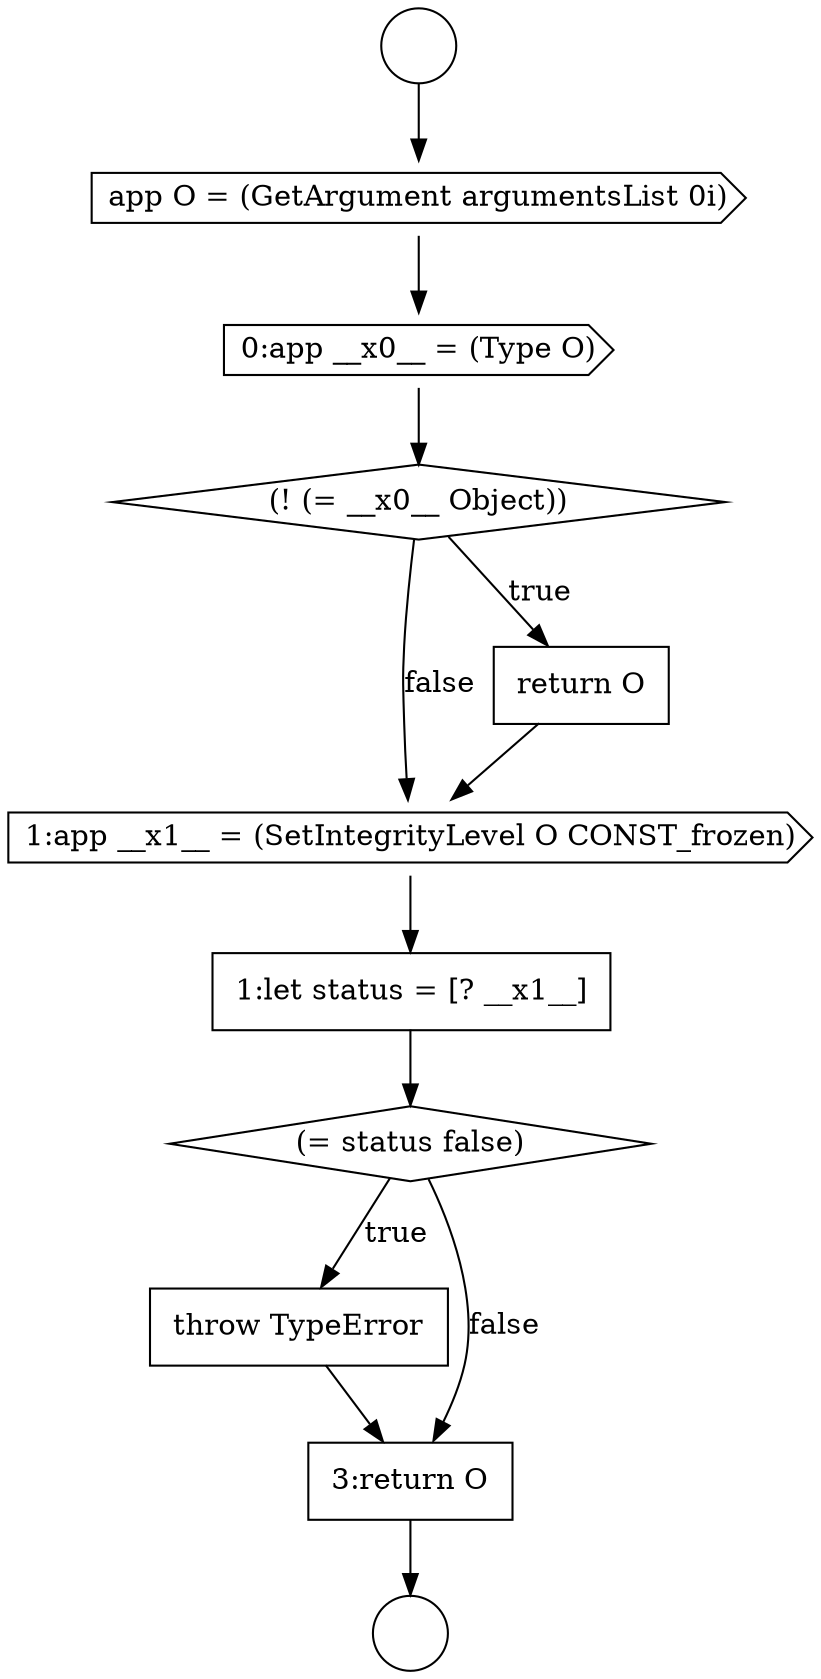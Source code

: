 digraph {
  node12356 [shape=none, margin=0, label=<<font color="black">
    <table border="0" cellborder="1" cellspacing="0" cellpadding="10">
      <tr><td align="left">throw TypeError</td></tr>
    </table>
  </font>> color="black" fillcolor="white" style=filled]
  node12351 [shape=diamond, label=<<font color="black">(! (= __x0__ Object))</font>> color="black" fillcolor="white" style=filled]
  node12347 [shape=circle label=" " color="black" fillcolor="white" style=filled]
  node12350 [shape=cds, label=<<font color="black">0:app __x0__ = (Type O)</font>> color="black" fillcolor="white" style=filled]
  node12353 [shape=cds, label=<<font color="black">1:app __x1__ = (SetIntegrityLevel O CONST_frozen)</font>> color="black" fillcolor="white" style=filled]
  node12357 [shape=none, margin=0, label=<<font color="black">
    <table border="0" cellborder="1" cellspacing="0" cellpadding="10">
      <tr><td align="left">3:return O</td></tr>
    </table>
  </font>> color="black" fillcolor="white" style=filled]
  node12349 [shape=cds, label=<<font color="black">app O = (GetArgument argumentsList 0i)</font>> color="black" fillcolor="white" style=filled]
  node12354 [shape=none, margin=0, label=<<font color="black">
    <table border="0" cellborder="1" cellspacing="0" cellpadding="10">
      <tr><td align="left">1:let status = [? __x1__]</td></tr>
    </table>
  </font>> color="black" fillcolor="white" style=filled]
  node12355 [shape=diamond, label=<<font color="black">(= status false)</font>> color="black" fillcolor="white" style=filled]
  node12352 [shape=none, margin=0, label=<<font color="black">
    <table border="0" cellborder="1" cellspacing="0" cellpadding="10">
      <tr><td align="left">return O</td></tr>
    </table>
  </font>> color="black" fillcolor="white" style=filled]
  node12348 [shape=circle label=" " color="black" fillcolor="white" style=filled]
  node12351 -> node12352 [label=<<font color="black">true</font>> color="black"]
  node12351 -> node12353 [label=<<font color="black">false</font>> color="black"]
  node12352 -> node12353 [ color="black"]
  node12353 -> node12354 [ color="black"]
  node12356 -> node12357 [ color="black"]
  node12357 -> node12348 [ color="black"]
  node12355 -> node12356 [label=<<font color="black">true</font>> color="black"]
  node12355 -> node12357 [label=<<font color="black">false</font>> color="black"]
  node12354 -> node12355 [ color="black"]
  node12350 -> node12351 [ color="black"]
  node12347 -> node12349 [ color="black"]
  node12349 -> node12350 [ color="black"]
}
